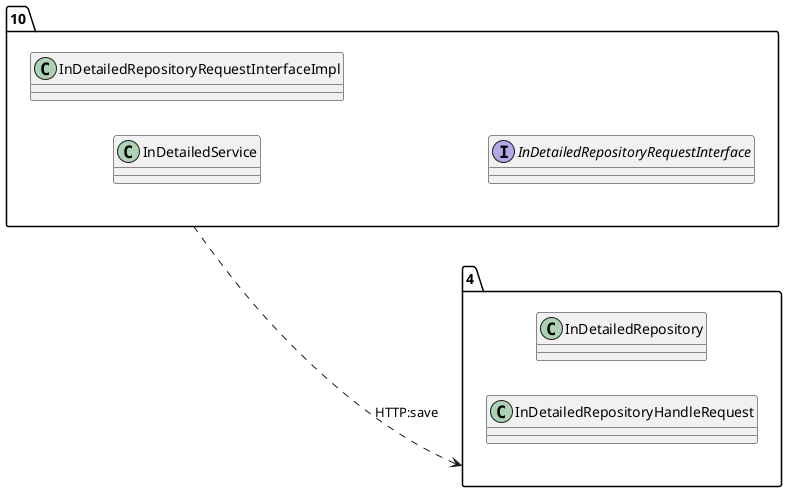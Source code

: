 @startuml 
allow_mixing
left to right direction
package "10"{
class InDetailedService
class InDetailedRepositoryRequestInterfaceImpl
interface InDetailedRepositoryRequestInterface

}
package "4"{
class InDetailedRepository
class InDetailedRepositoryHandleRequest

}
"10" ..> "4":HTTP:save
@enduml